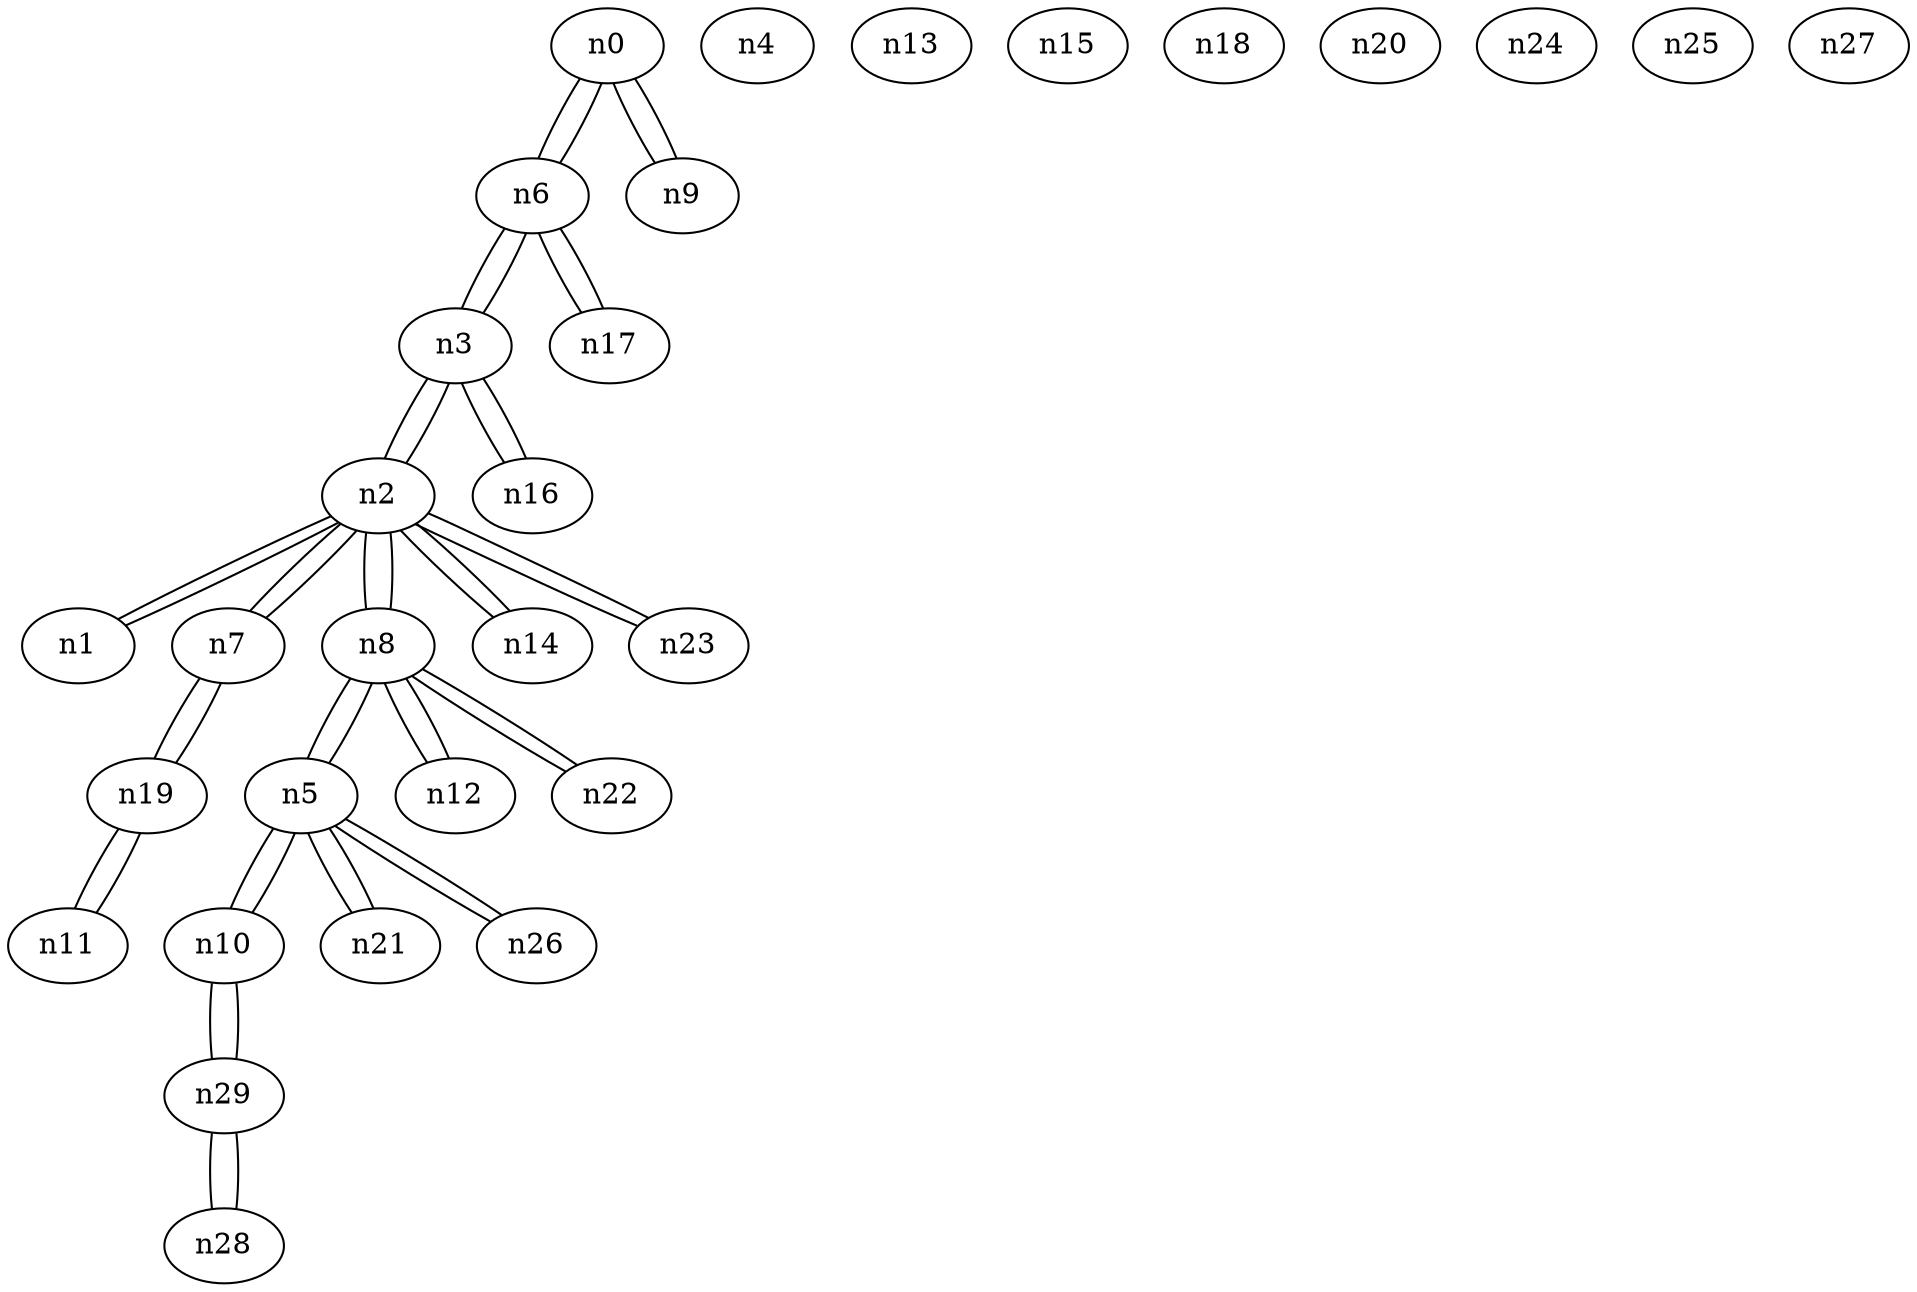 graph {
n0;
n1;
n2;
n3;
n4;
n5;
n6;
n7;
n8;
n9;
n10;
n11;
n12;
n13;
n14;
n15;
n16;
n17;
n18;
n19;
n20;
n21;
n22;
n23;
n24;
n25;
n26;
n27;
n28;
n29;
n0 -- n9;
n0 -- n6;
n1 -- n2;
n2 -- n1;
n2 -- n8;
n2 -- n23;
n2 -- n3;
n2 -- n14;
n2 -- n7;
n3 -- n2;
n3 -- n16;
n3 -- n6;
n5 -- n8;
n5 -- n10;
n5 -- n26;
n5 -- n21;
n6 -- n0;
n6 -- n3;
n6 -- n17;
n7 -- n2;
n7 -- n19;
n8 -- n2;
n8 -- n5;
n8 -- n22;
n8 -- n12;
n9 -- n0;
n10 -- n5;
n10 -- n29;
n11 -- n19;
n12 -- n8;
n14 -- n2;
n16 -- n3;
n17 -- n6;
n19 -- n11;
n19 -- n7;
n21 -- n5;
n22 -- n8;
n23 -- n2;
n26 -- n5;
n28 -- n29;
n29 -- n28;
n29 -- n10;
}
